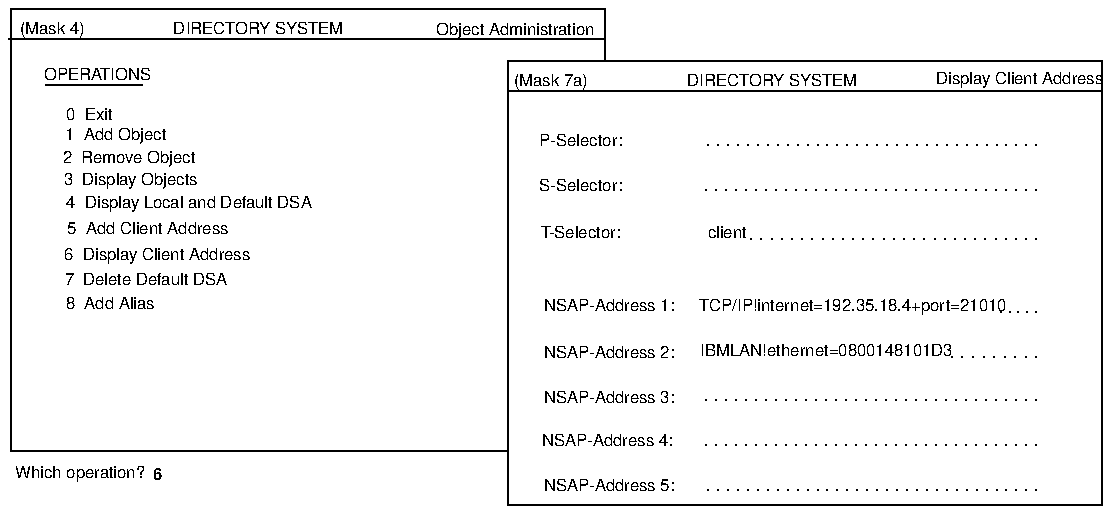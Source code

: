 ...\" @OSF_COPYRIGHT@
...\" COPYRIGHT NOTICE
...\" Copyright (c) 1990, 1991, 1992, 1993 Open Software Foundation, Inc.
...\" ALL RIGHTS RESERVED (DCE).  See the file named COPYRIGHT.DCE in the
...\" src directory for the full copyright text.
...\" 
...\" HISTORY
...\" $Log: fig20.displayclientaddress.pic,v $
...\" Revision 1.1.2.1  1994/08/04  21:02:27  hal
...\" 	Create DCE GDS Admin Gd & Ref from GDS parts of Adm Gd & Cmd Ref; fix log
...\" 	[1994/08/04  20:37:54  hal]
...\"
...\" Revision 1.1.4.1  1993/10/29  01:15:10  rnollman
...\" 	made minor editorial fix
...\" 	[1993/10/29  01:14:55  rnollman]
...\" 
...\" Revision 1.1.2.5  1993/02/20  13:57:48  rnollman
...\" 	fixed for final draft
...\" 	[1993/02/20  13:57:25  rnollman]
...\" 
...\" Revision 1.1.2.4  1993/01/28  20:05:44  dbelch
...\" 	Embedding copyright notice
...\" 	[1993/01/28  18:38:13  dbelch]
...\" 
...\" Revision 1.1.2.3  1993/01/12  22:01:13  rnollman
...\" 	fixes from munich
...\" 	[1993/01/12  22:00:52  rnollman]
...\" 
...\" Revision 1.1.2.2  1993/01/09  21:04:05  rnollman
...\" 	new figure
...\" 	[1993/01/09  21:03:45  rnollman]
...\" 
...\" $EndLog$
.PS
scale = 106.667
"\f(HB\s66\s0\fP"  at 79, 17
"\fH\s68  Add Alias\s0\fP"  at 54, 108
"\fH\s6Display Client Address\s0\fP"  at 539, 228
line  dotted from 373, 192 \
	to 548, 192 
line  dotted from 372, 168 \
	to 548, 168 
line  dotted from 373, 8 \
	to 548, 8 
line  dotted from 372, 32 \
	to 548, 32 
line  dotted from 372, 56 \
	to 548, 56 
line  dotted from 503, 79 \
	to 548, 79 
line  dotted from 529, 103 \
	to 548, 103 
line  dotted from 396, 142 \
	to 548, 142 
"\fH\s6client\s0\fP"  at 383, 146
"\fH\s6P-Selector:\s0\fP"  at 305, 195
"\fH\s6S-Selector:\s0\fP"  at 305, 171
"\fH\s6T-Selector:\s0\fP"  at 305, 146
"\fH\s6TCP/IP!internet=192.35.18.4+port=21010\s0\fP"  at 450, 107
"\fH\s6IBMLAN!ethernet=0800148101D3\s0\fP"  at 436, 83
"\fH\s6NSAP-Address 1:\s0\fP"  at 320, 107
"\fH\s6NSAP-Address 2:\s0\fP"  at 320, 82
"\fH\s6NSAP-Address 3:\s0\fP"  at 320, 58
"\fH\s6NSAP-Address 4:\s0\fP"  at 319, 35
"\fH\s6NSAP-Address 5:\s0\fP"  at 320, 11
"\fH\s6(Mask 7a)\s0\fP"  at 289, 227
"\fH\s67  Delete Default DSA\s0\fP"  at 73, 121
"\fH\s64  Display Local and Default DSA\s0\fP"  at 96, 162
"\fH\s65  Add Client Address\s0\fP"  at 74, 148
"\fH\s66  Display Client Address\s0\fP"  at 79, 134
"\fH\s63  Display Objects\s0\fP"  at 65, 174
line   from 1, 29 \
	to 266, 29 
line   from 318, 265 \
	to 318, 237 
line   from 267, 237 \
	to 583, 237 
"\fH\s6DIRECTORY SYSTEM\s0\fP"  at 407, 227
line   from 266, 221 \
	to 583, 221 
line   from 583, 237 \
	to 583, 0 
line   from 266, 237 \
	to 266, 0 
line   from 266, 0 \
	to 583, 0 
"\fH\s62  Remove Object\s0\fP"  at 64, 186
"\fH\s61  Add Object\s0\fP"  at 57, 198
"\fH\s6Which operation?\s0\fP"  at 38, 18
"\fH\s6Object Administration\s0\fP"  at 270, 254
line   from 1, 265 \
	to 317, 265 
line   from 0, 249 \
	to 317, 249 
"\fH\s6DIRECTORY SYSTEM\s0\fP"  at 133, 255
"\fH\s6(Mask 4)\s0\fP"  at 23, 255
line   from 1, 265 \
	to 1, 29 
"\fH\s6OPERATIONS\s0\fP"  at 47, 230
line   from 20, 224 \
	to 71, 224 
"\fH\s60  Exit\s0\fP"  at 43, 209
.PE
